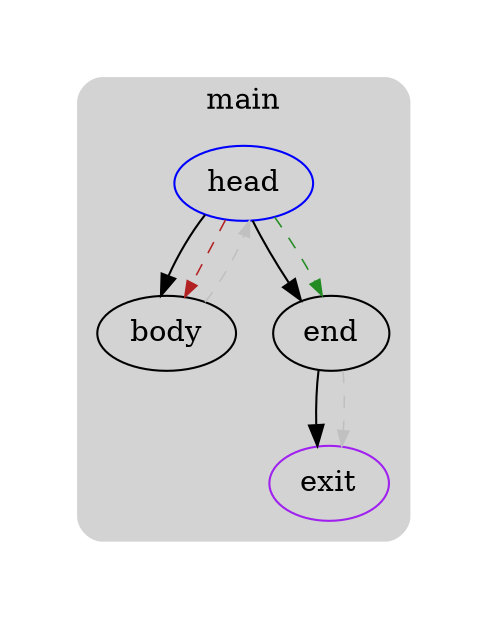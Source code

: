 digraph G {
  compound=true
  subgraph cluster_ {
    peripheries=0
    margin=10
    subgraph cluster_0_wrapper {
      peripheries=0
      margin=15
      subgraph cluster_0 {
        label="main"
        color=darkgray
        style=rounded
        bgcolor=lightgray
        margin=10
        cluster_0_0[label="head",shape=oval,color=blue,rank=source]
        cluster_0_1[label="body",shape=oval]
        cluster_0_2[label="end",shape=oval]
        cluster_0_exit[label=exit,color=purple,rank=sink]
        cluster_0_0 -> cluster_0_1 [color=black]
        cluster_0_0 -> cluster_0_2 [color=black]
        cluster_0_2 -> cluster_0_exit [color=black]
        cluster_0_0 -> cluster_0_2 [color=forestgreen,style=dashed,constraint=false,penwidth=0.75,arrowsize=0.75]
        cluster_0_0 -> cluster_0_1 [color=firebrick,style=dashed,constraint=false,penwidth=0.75,arrowsize=0.75]
        cluster_0_1 -> cluster_0_0 [color=gray,style=dashed,constraint=false,penwidth=0.75,arrowsize=0.75]
        cluster_0_2 -> cluster_0_exit [color=gray,style=dashed,constraint=false,penwidth=0.75,arrowsize=0.75]
      }
    }
  }
}
